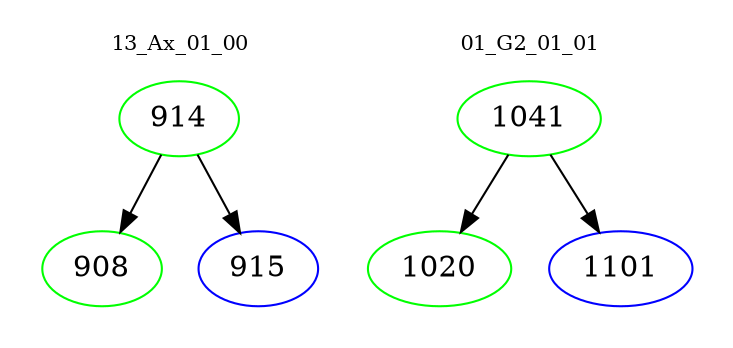 digraph{
subgraph cluster_0 {
color = white
label = "13_Ax_01_00";
fontsize=10;
T0_914 [label="914", color="green"]
T0_914 -> T0_908 [color="black"]
T0_908 [label="908", color="green"]
T0_914 -> T0_915 [color="black"]
T0_915 [label="915", color="blue"]
}
subgraph cluster_1 {
color = white
label = "01_G2_01_01";
fontsize=10;
T1_1041 [label="1041", color="green"]
T1_1041 -> T1_1020 [color="black"]
T1_1020 [label="1020", color="green"]
T1_1041 -> T1_1101 [color="black"]
T1_1101 [label="1101", color="blue"]
}
}
